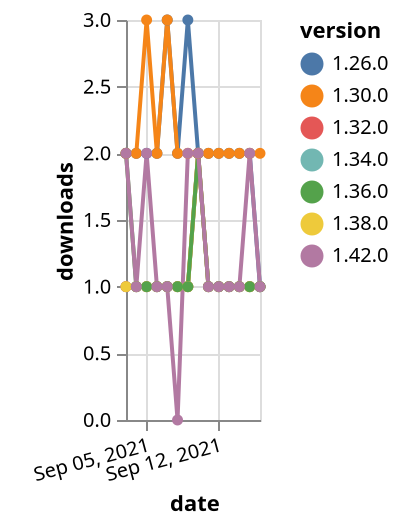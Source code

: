 {"$schema": "https://vega.github.io/schema/vega-lite/v5.json", "description": "A simple bar chart with embedded data.", "data": {"values": [{"date": "2021-09-03", "total": 198, "delta": 1, "version": "1.34.0"}, {"date": "2021-09-04", "total": 199, "delta": 1, "version": "1.34.0"}, {"date": "2021-09-05", "total": 200, "delta": 1, "version": "1.34.0"}, {"date": "2021-09-06", "total": 201, "delta": 1, "version": "1.34.0"}, {"date": "2021-09-07", "total": 202, "delta": 1, "version": "1.34.0"}, {"date": "2021-09-08", "total": 203, "delta": 1, "version": "1.34.0"}, {"date": "2021-09-09", "total": 204, "delta": 1, "version": "1.34.0"}, {"date": "2021-09-10", "total": 206, "delta": 2, "version": "1.34.0"}, {"date": "2021-09-11", "total": 207, "delta": 1, "version": "1.34.0"}, {"date": "2021-09-12", "total": 208, "delta": 1, "version": "1.34.0"}, {"date": "2021-09-13", "total": 209, "delta": 1, "version": "1.34.0"}, {"date": "2021-09-14", "total": 210, "delta": 1, "version": "1.34.0"}, {"date": "2021-09-15", "total": 211, "delta": 1, "version": "1.34.0"}, {"date": "2021-09-16", "total": 212, "delta": 1, "version": "1.34.0"}, {"date": "2021-09-03", "total": 240, "delta": 1, "version": "1.32.0"}, {"date": "2021-09-04", "total": 241, "delta": 1, "version": "1.32.0"}, {"date": "2021-09-05", "total": 242, "delta": 1, "version": "1.32.0"}, {"date": "2021-09-06", "total": 243, "delta": 1, "version": "1.32.0"}, {"date": "2021-09-07", "total": 244, "delta": 1, "version": "1.32.0"}, {"date": "2021-09-08", "total": 245, "delta": 1, "version": "1.32.0"}, {"date": "2021-09-09", "total": 246, "delta": 1, "version": "1.32.0"}, {"date": "2021-09-10", "total": 248, "delta": 2, "version": "1.32.0"}, {"date": "2021-09-11", "total": 249, "delta": 1, "version": "1.32.0"}, {"date": "2021-09-12", "total": 250, "delta": 1, "version": "1.32.0"}, {"date": "2021-09-13", "total": 251, "delta": 1, "version": "1.32.0"}, {"date": "2021-09-14", "total": 252, "delta": 1, "version": "1.32.0"}, {"date": "2021-09-15", "total": 253, "delta": 1, "version": "1.32.0"}, {"date": "2021-09-16", "total": 254, "delta": 1, "version": "1.32.0"}, {"date": "2021-09-03", "total": 2609, "delta": 2, "version": "1.26.0"}, {"date": "2021-09-04", "total": 2611, "delta": 2, "version": "1.26.0"}, {"date": "2021-09-05", "total": 2613, "delta": 2, "version": "1.26.0"}, {"date": "2021-09-06", "total": 2615, "delta": 2, "version": "1.26.0"}, {"date": "2021-09-07", "total": 2618, "delta": 3, "version": "1.26.0"}, {"date": "2021-09-08", "total": 2620, "delta": 2, "version": "1.26.0"}, {"date": "2021-09-09", "total": 2623, "delta": 3, "version": "1.26.0"}, {"date": "2021-09-10", "total": 2625, "delta": 2, "version": "1.26.0"}, {"date": "2021-09-11", "total": 2627, "delta": 2, "version": "1.26.0"}, {"date": "2021-09-12", "total": 2629, "delta": 2, "version": "1.26.0"}, {"date": "2021-09-13", "total": 2631, "delta": 2, "version": "1.26.0"}, {"date": "2021-09-14", "total": 2633, "delta": 2, "version": "1.26.0"}, {"date": "2021-09-15", "total": 2635, "delta": 2, "version": "1.26.0"}, {"date": "2021-09-16", "total": 2636, "delta": 1, "version": "1.26.0"}, {"date": "2021-09-03", "total": 163, "delta": 1, "version": "1.38.0"}, {"date": "2021-09-04", "total": 164, "delta": 1, "version": "1.38.0"}, {"date": "2021-09-05", "total": 165, "delta": 1, "version": "1.38.0"}, {"date": "2021-09-06", "total": 166, "delta": 1, "version": "1.38.0"}, {"date": "2021-09-07", "total": 167, "delta": 1, "version": "1.38.0"}, {"date": "2021-09-08", "total": 168, "delta": 1, "version": "1.38.0"}, {"date": "2021-09-09", "total": 169, "delta": 1, "version": "1.38.0"}, {"date": "2021-09-10", "total": 171, "delta": 2, "version": "1.38.0"}, {"date": "2021-09-11", "total": 172, "delta": 1, "version": "1.38.0"}, {"date": "2021-09-12", "total": 173, "delta": 1, "version": "1.38.0"}, {"date": "2021-09-13", "total": 174, "delta": 1, "version": "1.38.0"}, {"date": "2021-09-14", "total": 175, "delta": 1, "version": "1.38.0"}, {"date": "2021-09-15", "total": 176, "delta": 1, "version": "1.38.0"}, {"date": "2021-09-16", "total": 177, "delta": 1, "version": "1.38.0"}, {"date": "2021-09-03", "total": 194, "delta": 2, "version": "1.36.0"}, {"date": "2021-09-04", "total": 195, "delta": 1, "version": "1.36.0"}, {"date": "2021-09-05", "total": 196, "delta": 1, "version": "1.36.0"}, {"date": "2021-09-06", "total": 197, "delta": 1, "version": "1.36.0"}, {"date": "2021-09-07", "total": 198, "delta": 1, "version": "1.36.0"}, {"date": "2021-09-08", "total": 199, "delta": 1, "version": "1.36.0"}, {"date": "2021-09-09", "total": 200, "delta": 1, "version": "1.36.0"}, {"date": "2021-09-10", "total": 202, "delta": 2, "version": "1.36.0"}, {"date": "2021-09-11", "total": 203, "delta": 1, "version": "1.36.0"}, {"date": "2021-09-12", "total": 204, "delta": 1, "version": "1.36.0"}, {"date": "2021-09-13", "total": 205, "delta": 1, "version": "1.36.0"}, {"date": "2021-09-14", "total": 206, "delta": 1, "version": "1.36.0"}, {"date": "2021-09-15", "total": 207, "delta": 1, "version": "1.36.0"}, {"date": "2021-09-16", "total": 208, "delta": 1, "version": "1.36.0"}, {"date": "2021-09-03", "total": 2247, "delta": 2, "version": "1.30.0"}, {"date": "2021-09-04", "total": 2249, "delta": 2, "version": "1.30.0"}, {"date": "2021-09-05", "total": 2252, "delta": 3, "version": "1.30.0"}, {"date": "2021-09-06", "total": 2254, "delta": 2, "version": "1.30.0"}, {"date": "2021-09-07", "total": 2257, "delta": 3, "version": "1.30.0"}, {"date": "2021-09-08", "total": 2259, "delta": 2, "version": "1.30.0"}, {"date": "2021-09-09", "total": 2261, "delta": 2, "version": "1.30.0"}, {"date": "2021-09-10", "total": 2263, "delta": 2, "version": "1.30.0"}, {"date": "2021-09-11", "total": 2265, "delta": 2, "version": "1.30.0"}, {"date": "2021-09-12", "total": 2267, "delta": 2, "version": "1.30.0"}, {"date": "2021-09-13", "total": 2269, "delta": 2, "version": "1.30.0"}, {"date": "2021-09-14", "total": 2271, "delta": 2, "version": "1.30.0"}, {"date": "2021-09-15", "total": 2273, "delta": 2, "version": "1.30.0"}, {"date": "2021-09-16", "total": 2275, "delta": 2, "version": "1.30.0"}, {"date": "2021-09-03", "total": 120, "delta": 2, "version": "1.42.0"}, {"date": "2021-09-04", "total": 121, "delta": 1, "version": "1.42.0"}, {"date": "2021-09-05", "total": 123, "delta": 2, "version": "1.42.0"}, {"date": "2021-09-06", "total": 124, "delta": 1, "version": "1.42.0"}, {"date": "2021-09-07", "total": 125, "delta": 1, "version": "1.42.0"}, {"date": "2021-09-08", "total": 125, "delta": 0, "version": "1.42.0"}, {"date": "2021-09-09", "total": 127, "delta": 2, "version": "1.42.0"}, {"date": "2021-09-10", "total": 129, "delta": 2, "version": "1.42.0"}, {"date": "2021-09-11", "total": 130, "delta": 1, "version": "1.42.0"}, {"date": "2021-09-12", "total": 131, "delta": 1, "version": "1.42.0"}, {"date": "2021-09-13", "total": 132, "delta": 1, "version": "1.42.0"}, {"date": "2021-09-14", "total": 133, "delta": 1, "version": "1.42.0"}, {"date": "2021-09-15", "total": 135, "delta": 2, "version": "1.42.0"}, {"date": "2021-09-16", "total": 136, "delta": 1, "version": "1.42.0"}]}, "width": "container", "mark": {"type": "line", "point": {"filled": true}}, "encoding": {"x": {"field": "date", "type": "temporal", "timeUnit": "yearmonthdate", "title": "date", "axis": {"labelAngle": -15}}, "y": {"field": "delta", "type": "quantitative", "title": "downloads"}, "color": {"field": "version", "type": "nominal"}, "tooltip": {"field": "delta"}}}